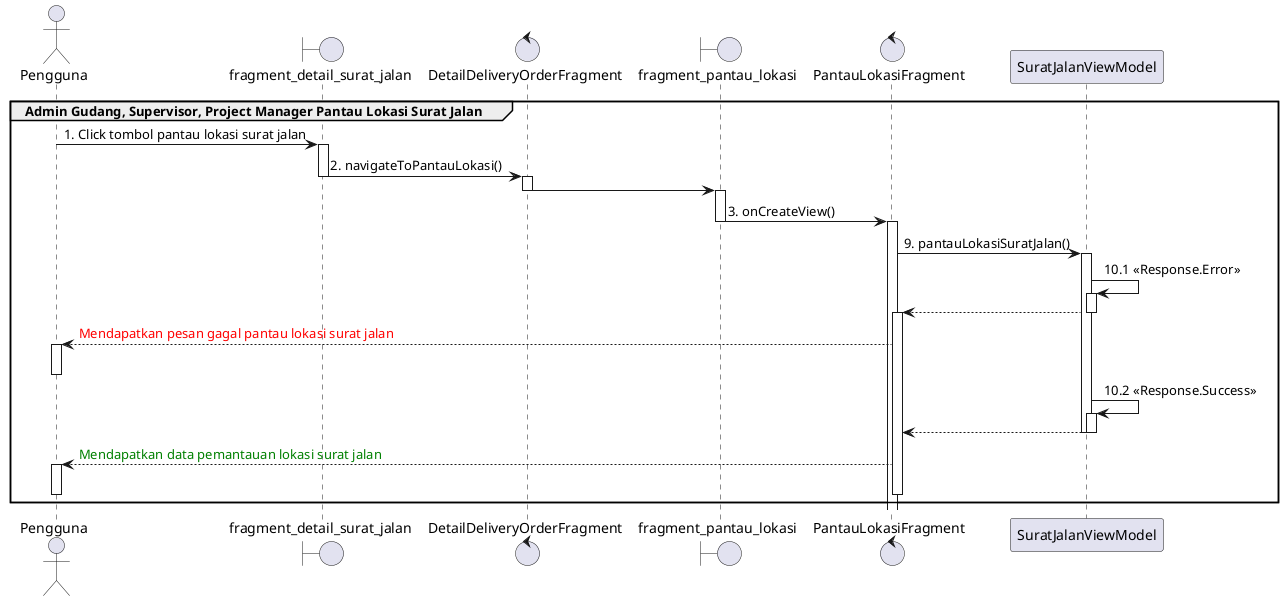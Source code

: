 @startuml
'https://plantuml.com/sequence-diagram

group Admin Gudang, Supervisor, Project Manager Pantau Lokasi Surat Jalan
    actor       Pengguna
    boundary fragment_detail_surat_jalan
    control DetailDeliveryOrderFragment
    boundary fragment_pantau_lokasi
    control PantauLokasiFragment

    Pengguna -> fragment_detail_surat_jalan : 1. Click tombol pantau lokasi surat jalan
    activate fragment_detail_surat_jalan
    fragment_detail_surat_jalan -> DetailDeliveryOrderFragment : 2. navigateToPantauLokasi()
    deactivate fragment_detail_surat_jalan

    activate DetailDeliveryOrderFragment
    DetailDeliveryOrderFragment -> fragment_pantau_lokasi
    deactivate DetailDeliveryOrderFragment
    activate fragment_pantau_lokasi
    fragment_pantau_lokasi -> PantauLokasiFragment : 3. onCreateView()
    deactivate fragment_pantau_lokasi
    activate PantauLokasiFragment

    PantauLokasiFragment -> SuratJalanViewModel : 9. pantauLokasiSuratJalan()
    activate SuratJalanViewModel
    SuratJalanViewModel -> SuratJalanViewModel : 10.1 <<Response.Error>>
    activate SuratJalanViewModel
    PantauLokasiFragment <-- SuratJalanViewModel
    deactivate SuratJalanViewModel
    activate PantauLokasiFragment
    Pengguna <-- PantauLokasiFragment : <font color=red>Mendapatkan pesan gagal pantau lokasi surat jalan
    activate Pengguna
    deactivate Pengguna
    SuratJalanViewModel -> SuratJalanViewModel : 10.2 <<Response.Success>>
    activate SuratJalanViewModel
    PantauLokasiFragment <-- SuratJalanViewModel
    deactivate SuratJalanViewModel
    deactivate SuratJalanViewModel
    Pengguna <-- PantauLokasiFragment :  <font color=green>Mendapatkan data pemantauan lokasi surat jalan
    activate Pengguna
    deactivate Pengguna
    deactivate PantauLokasiFragment
end
@enduml